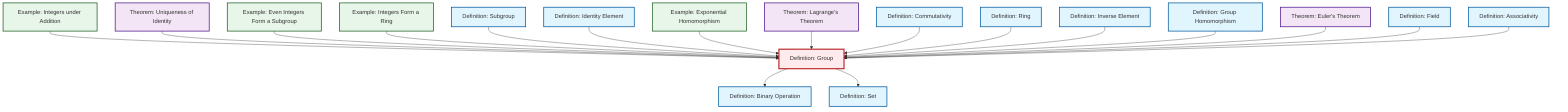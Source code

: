 graph TD
    classDef definition fill:#e1f5fe,stroke:#01579b,stroke-width:2px
    classDef theorem fill:#f3e5f5,stroke:#4a148c,stroke-width:2px
    classDef axiom fill:#fff3e0,stroke:#e65100,stroke-width:2px
    classDef example fill:#e8f5e9,stroke:#1b5e20,stroke-width:2px
    classDef current fill:#ffebee,stroke:#b71c1c,stroke-width:3px
    def-field["Definition: Field"]:::definition
    def-commutativity["Definition: Commutativity"]:::definition
    ex-exponential-homomorphism["Example: Exponential Homomorphism"]:::example
    ex-even-integers-subgroup["Example: Even Integers Form a Subgroup"]:::example
    ex-integers-ring["Example: Integers Form a Ring"]:::example
    thm-euler["Theorem: Euler's Theorem"]:::theorem
    def-identity-element["Definition: Identity Element"]:::definition
    def-inverse-element["Definition: Inverse Element"]:::definition
    def-binary-operation["Definition: Binary Operation"]:::definition
    def-set["Definition: Set"]:::definition
    ex-integers-addition["Example: Integers under Addition"]:::example
    def-associativity["Definition: Associativity"]:::definition
    def-homomorphism["Definition: Group Homomorphism"]:::definition
    def-group["Definition: Group"]:::definition
    thm-lagrange["Theorem: Lagrange's Theorem"]:::theorem
    thm-unique-identity["Theorem: Uniqueness of Identity"]:::theorem
    def-ring["Definition: Ring"]:::definition
    def-subgroup["Definition: Subgroup"]:::definition
    ex-integers-addition --> def-group
    thm-unique-identity --> def-group
    ex-even-integers-subgroup --> def-group
    ex-integers-ring --> def-group
    def-subgroup --> def-group
    def-group --> def-binary-operation
    def-identity-element --> def-group
    ex-exponential-homomorphism --> def-group
    thm-lagrange --> def-group
    def-commutativity --> def-group
    def-ring --> def-group
    def-inverse-element --> def-group
    def-homomorphism --> def-group
    thm-euler --> def-group
    def-field --> def-group
    def-associativity --> def-group
    def-group --> def-set
    class def-group current